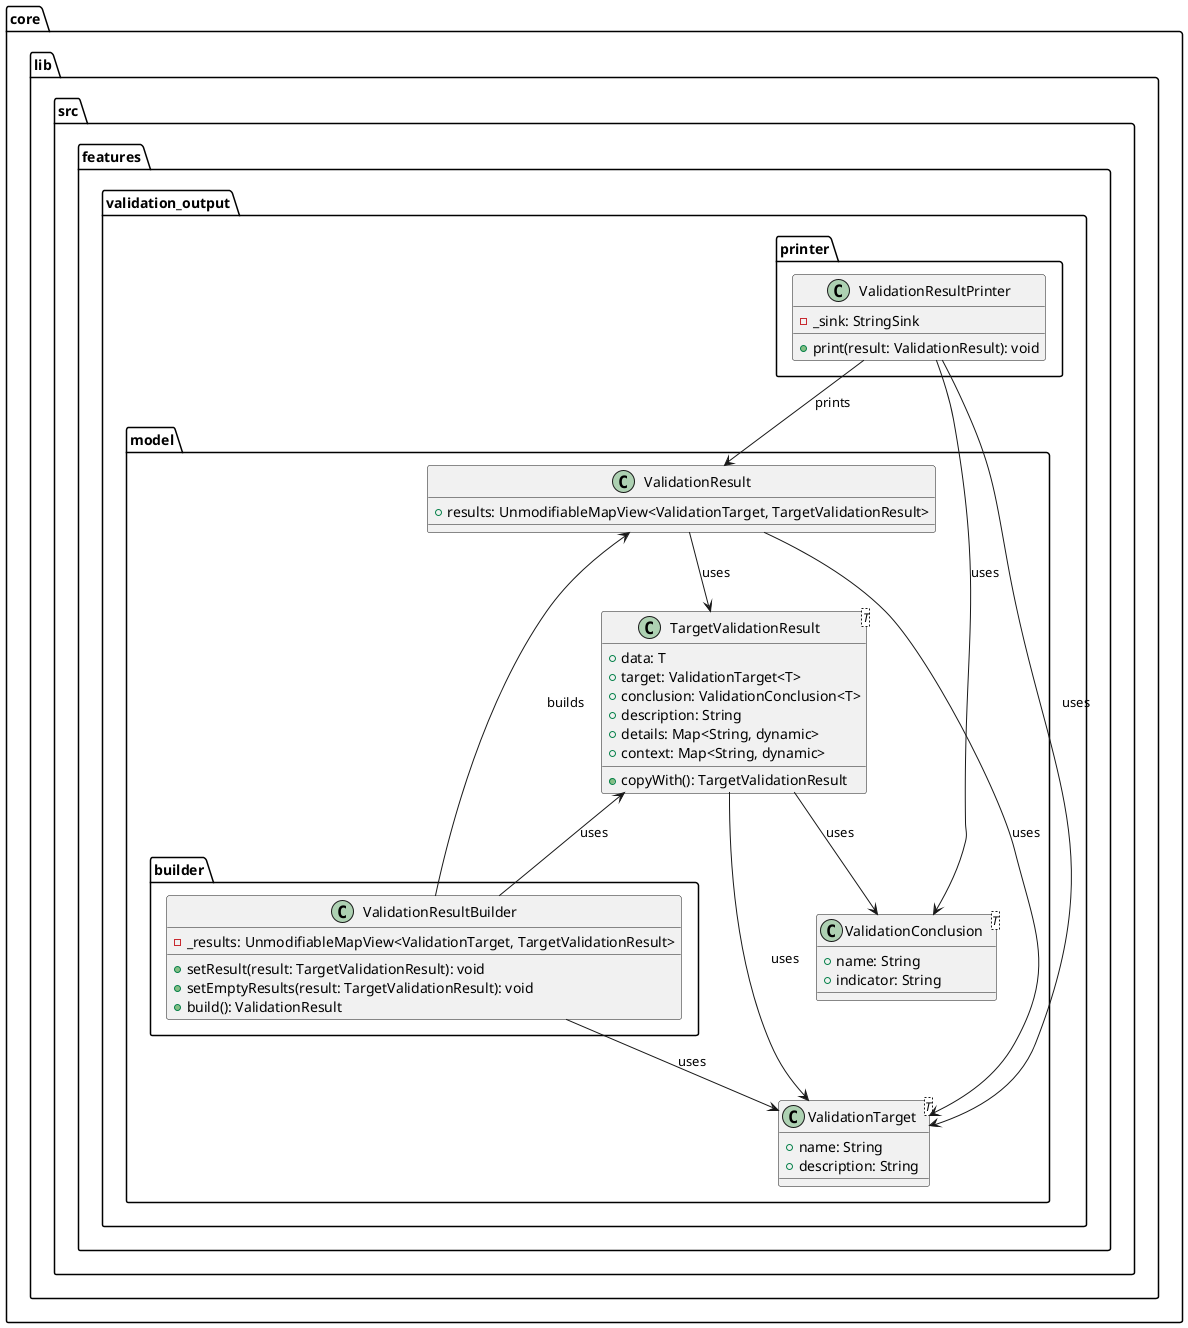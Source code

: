 @startuml validation_output_class_diagram

package core.lib.src.features.validation_output {
    package model {
        package builder {
            class ValidationResultBuilder {
                - _results: UnmodifiableMapView<ValidationTarget, TargetValidationResult>

                + setResult(result: TargetValidationResult): void
                + setEmptyResults(result: TargetValidationResult): void
                + build(): ValidationResult
            }
        }

        class ValidationTarget<T> {
            + name: String
            + description: String
        }

        class ValidationConclusion<T> {
            + name: String
            + indicator: String
        }

        class TargetValidationResult<T> {
            + data: T
            + target: ValidationTarget<T>
            + conclusion: ValidationConclusion<T>
            + description: String
            + details: Map<String, dynamic>
            + context: Map<String, dynamic>

            + copyWith(): TargetValidationResult
        }

        class ValidationResult{
            + results: UnmodifiableMapView<ValidationTarget, TargetValidationResult>
        }
    }

    package printer {
        class ValidationResultPrinter{
            - _sink: StringSink

            + print(result: ValidationResult): void
        }
    }
}

TargetValidationResult --> ValidationTarget : uses
TargetValidationResult --> ValidationConclusion : uses

ValidationResult --> TargetValidationResult : uses
ValidationResult --> ValidationTarget : uses

ValidationResultBuilder -up-> ValidationResult : builds
ValidationResultBuilder --> ValidationTarget : uses
ValidationResultBuilder -up-> TargetValidationResult : uses

ValidationResultPrinter --> ValidationConclusion : uses
ValidationResultPrinter --> ValidationTarget : uses
ValidationResultPrinter --> ValidationResult : prints

@enduml
